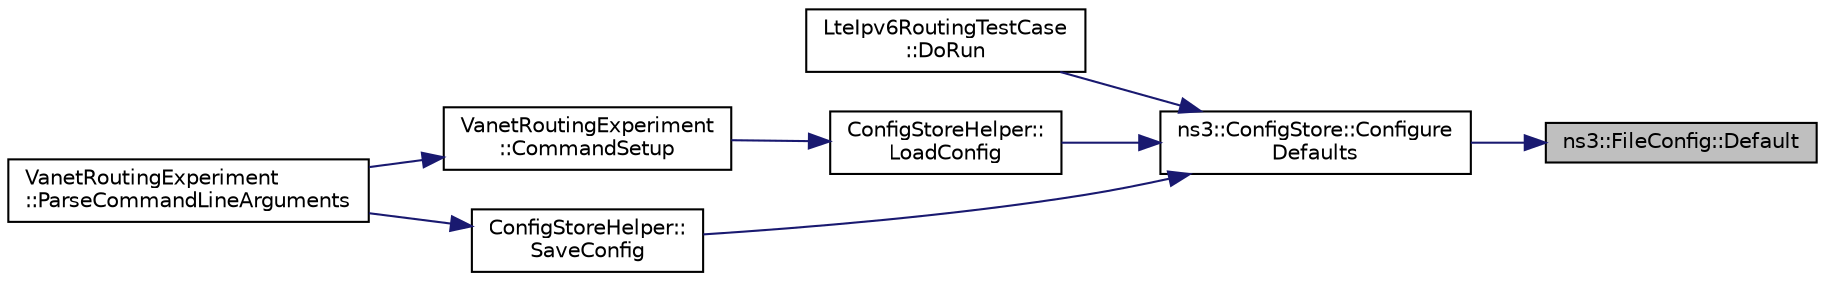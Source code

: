 digraph "ns3::FileConfig::Default"
{
 // LATEX_PDF_SIZE
  edge [fontname="Helvetica",fontsize="10",labelfontname="Helvetica",labelfontsize="10"];
  node [fontname="Helvetica",fontsize="10",shape=record];
  rankdir="RL";
  Node1 [label="ns3::FileConfig::Default",height=0.2,width=0.4,color="black", fillcolor="grey75", style="filled", fontcolor="black",tooltip="Load or save the default values."];
  Node1 -> Node2 [dir="back",color="midnightblue",fontsize="10",style="solid",fontname="Helvetica"];
  Node2 [label="ns3::ConfigStore::Configure\lDefaults",height=0.2,width=0.4,color="black", fillcolor="white", style="filled",URL="$classns3_1_1_config_store.html#a0a6137574d7c847c3823af8b9d1bb886",tooltip="Configure the default values."];
  Node2 -> Node3 [dir="back",color="midnightblue",fontsize="10",style="solid",fontname="Helvetica"];
  Node3 [label="LteIpv6RoutingTestCase\l::DoRun",height=0.2,width=0.4,color="black", fillcolor="white", style="filled",URL="$class_lte_ipv6_routing_test_case.html#a346533727aeb404f4eef06a2a8c41d5d",tooltip="Implementation to actually run this TestCase."];
  Node2 -> Node4 [dir="back",color="midnightblue",fontsize="10",style="solid",fontname="Helvetica"];
  Node4 [label="ConfigStoreHelper::\lLoadConfig",height=0.2,width=0.4,color="black", fillcolor="white", style="filled",URL="$class_config_store_helper.html#ae554baffed15b2ae8b5fcd1bfcdd1579",tooltip="Loads a saved config-store raw text configuration from a given named file."];
  Node4 -> Node5 [dir="back",color="midnightblue",fontsize="10",style="solid",fontname="Helvetica"];
  Node5 [label="VanetRoutingExperiment\l::CommandSetup",height=0.2,width=0.4,color="black", fillcolor="white", style="filled",URL="$class_vanet_routing_experiment.html#a6faaa1c235b5a015a5896be6fe6e6903",tooltip="Run the simulation."];
  Node5 -> Node6 [dir="back",color="midnightblue",fontsize="10",style="solid",fontname="Helvetica"];
  Node6 [label="VanetRoutingExperiment\l::ParseCommandLineArguments",height=0.2,width=0.4,color="black", fillcolor="white", style="filled",URL="$class_vanet_routing_experiment.html#a1a1c9edf653b9236fe159bc310e29634",tooltip="Process command line arguments."];
  Node2 -> Node7 [dir="back",color="midnightblue",fontsize="10",style="solid",fontname="Helvetica"];
  Node7 [label="ConfigStoreHelper::\lSaveConfig",height=0.2,width=0.4,color="black", fillcolor="white", style="filled",URL="$class_config_store_helper.html#a082384175bdd6469787faca2b212a6ec",tooltip="Saves a configuration to a given named config-store raw text configuration file."];
  Node7 -> Node6 [dir="back",color="midnightblue",fontsize="10",style="solid",fontname="Helvetica"];
}
